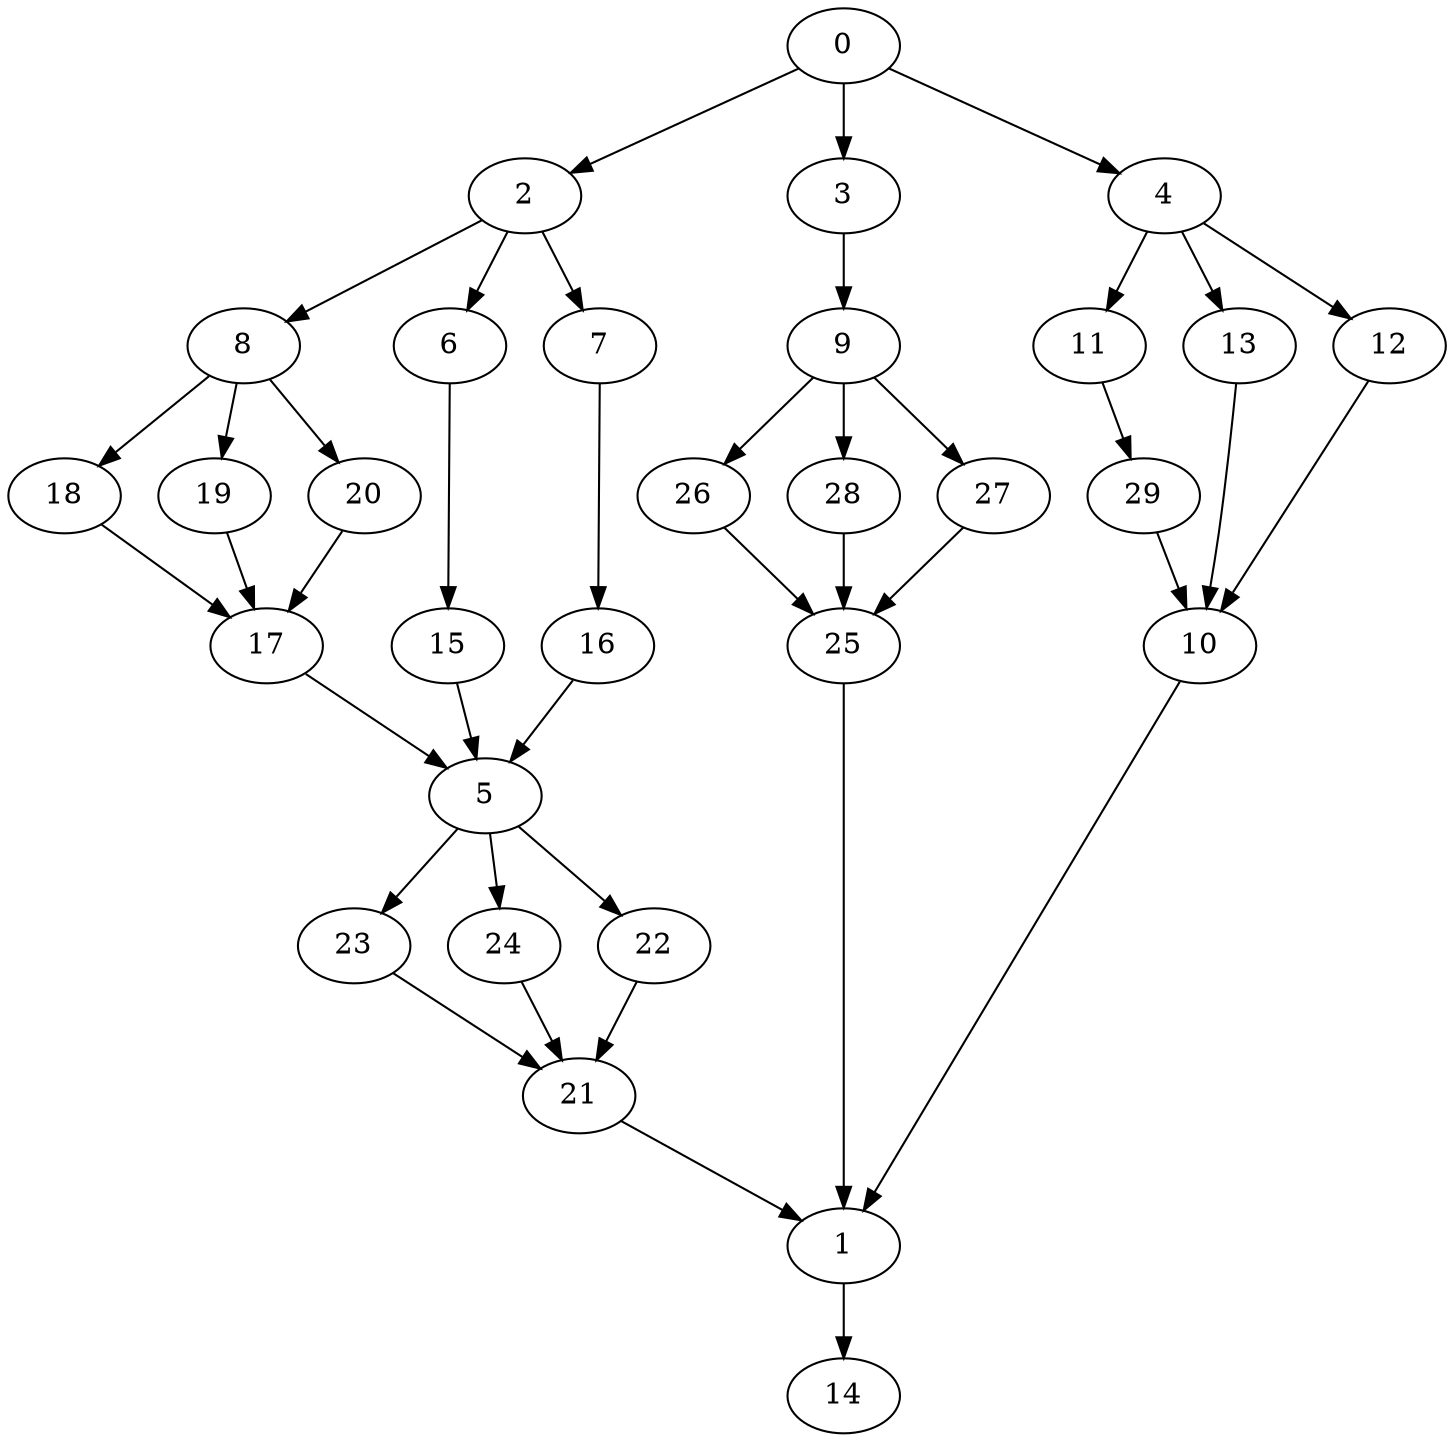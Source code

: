 digraph "SeriesParallel-MaxBf-3_Nodes_30_CCR_0.10_WeightType_Random#2_Heterogeneous-4-2-strong" {
0 [Weight=43];
2 [Weight=114];
8 [Weight=86];
3 [Weight=100];
18 [Weight=128];
6 [Weight=57];
19 [Weight=128];
4 [Weight=100];
20 [Weight=100];
9 [Weight=86];
15 [Weight=114];
7 [Weight=57];
11 [Weight=57];
26 [Weight=100];
28 [Weight=100];
17 [Weight=43];
16 [Weight=43];
27 [Weight=71];
5 [Weight=43];
29 [Weight=128];
23 [Weight=100];
25 [Weight=143];
24 [Weight=100];
22 [Weight=86];
13 [Weight=57];
12 [Weight=29];
10 [Weight=57];
21 [Weight=43];
1 [Weight=43];
14 [Weight=57];
12 -> 10 [Weight=2];
0 -> 4 [Weight=6];
23 -> 21 [Weight=10];
16 -> 5 [Weight=2];
5 -> 22 [Weight=5];
2 -> 6 [Weight=10];
2 -> 7 [Weight=4];
6 -> 15 [Weight=5];
15 -> 5 [Weight=8];
8 -> 19 [Weight=2];
13 -> 10 [Weight=8];
26 -> 25 [Weight=6];
2 -> 8 [Weight=9];
9 -> 26 [Weight=6];
8 -> 18 [Weight=9];
8 -> 20 [Weight=4];
0 -> 2 [Weight=2];
18 -> 17 [Weight=9];
7 -> 16 [Weight=4];
5 -> 24 [Weight=4];
17 -> 5 [Weight=5];
4 -> 13 [Weight=9];
3 -> 9 [Weight=6];
11 -> 29 [Weight=5];
1 -> 14 [Weight=2];
29 -> 10 [Weight=4];
0 -> 3 [Weight=9];
9 -> 28 [Weight=8];
25 -> 1 [Weight=9];
9 -> 27 [Weight=5];
21 -> 1 [Weight=4];
4 -> 11 [Weight=10];
10 -> 1 [Weight=7];
19 -> 17 [Weight=4];
20 -> 17 [Weight=8];
4 -> 12 [Weight=2];
24 -> 21 [Weight=4];
28 -> 25 [Weight=4];
27 -> 25 [Weight=5];
22 -> 21 [Weight=10];
5 -> 23 [Weight=6];
}
